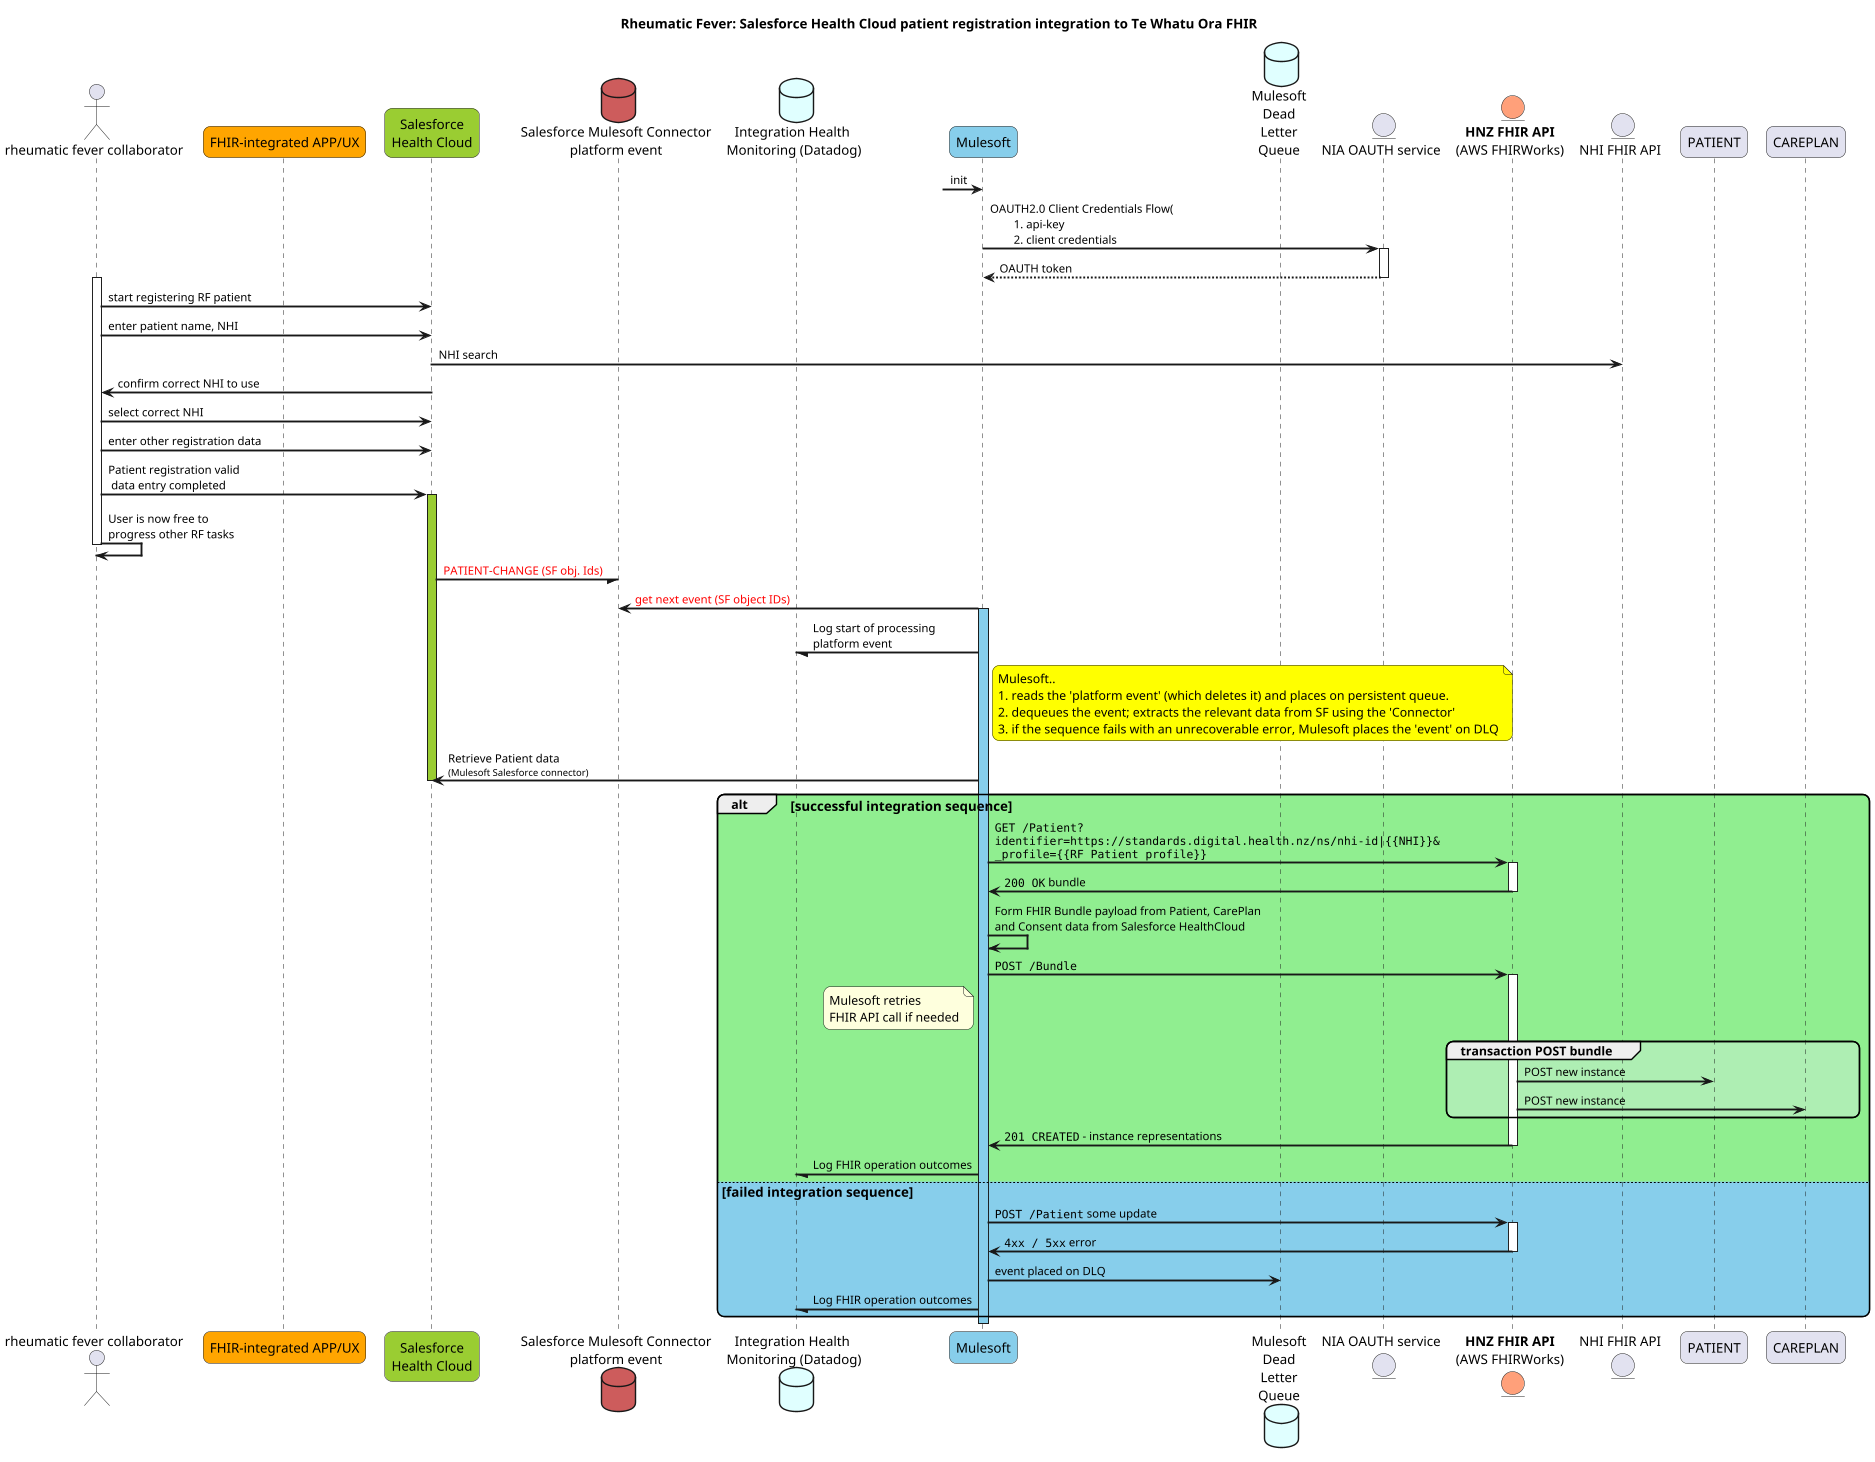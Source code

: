 @startuml seq-SF-to-FHIR-integration


autonumber "<b> 00"

skinparam ArrowFontSize 16
skinparam BoxPadding 10
skinparam dpi 400
skinparam MaxMessageSize 350
skinparam NoteFontSize 13
skinparam ParticipantPadding 5
skinparam responseMessageBelowArrow true
skinparam roundcorner 15
skinparam sequenceArrowThickness 2
skinparam SequenceMessageAlignment left
skinparam ArrowFontSize 12
skinparam sequenceStyle uml2
skinparam sequencegroupfontsize 14
' semi-transparent sequence groups!
' see https://sarafian.github.io/tips/2021/03/11/plantuml-tips-tricks-1.html#:~:text=responseMessageBelowArrow-,Semi,-transparent%20group%20backgrounds
skinparam SequenceGroupBodyBackgroundColor #EEEEFF50

scale max 450 width


'' ** page 1
title "Rheumatic Fever: Salesforce Health Cloud patient registration integration to Te Whatu Ora FHIR"

actor "rheumatic fever collaborator" as USER
participant "FHIR-integrated APP/UX" as APIC #Orange
participant "Salesforce\nHealth Cloud" as OLLIE #YellowGreen
database "Salesforce Mulesoft Connector\nplatform event" as SHIFTER #IndianRed
database "Integration Health \nMonitoring (Datadog)" as WATCHDOG #LightCyan
participant "Mulesoft" as TILLY #SkyBlue

database "Mulesoft\nDead\nLetter\nQueue" as DLQ #LightCyan

  entity "NIA OAUTH service" as WICKET
  entity "**HNZ FHIR API**\n(AWS FHIRWorks)" as FHIR #LightSalmon


entity "NHI FHIR API" as NHI

autonumber stop

?-> TILLY: init
TILLY -> WICKET++: OAUTH2.0 Client Credentials Flow(\n\t1. api-key\n\t2. client credentials 
return OAUTH token

activate USER
USER -> OLLIE: start registering RF patient 
USER -> OLLIE: enter patient name, NHI 
OLLIE -> NHI: NHI search
OLLIE -> USER: confirm correct NHI to use
USER -> OLLIE: select correct NHI
USER -> OLLIE: enter other registration data
USER -> OLLIE++ #YellowGreen: Patient registration valid\n data entry completed

USER -> USER:  User is now free to \nprogress other RF tasks
deactivate USER

OLLIE -/ SHIFTER #IndianRed: <color:red>PATIENT-CHANGE (SF obj. Ids)
'note right of SHIFTER #Yellow: Platform events stored \nfor up to 3 days for replay if needed
TILLY -> SHIFTER #SkyBlue: <color:red>get next event (SF object IDs)
activate TILLY #SkyBlue

TILLY -/ WATCHDOG: Log start of processing \nplatform event

note right of TILLY #Yellow
  Mulesoft..
  1. reads the 'platform event' (which deletes it) and places on persistent queue.
  2. dequeues the event; extracts the relevant data from SF using the 'Connector'
  3. if the sequence fails with an unrecoverable error, Mulesoft places the 'event' on DLQ
endnote

TILLY -> OLLIE: Retrieve Patient data \n<size:10>(Mulesoft Salesforce connector)
deactivate OLLIE

alt #LightGreen successful integration sequence

  TILLY -> FHIR++: ""GET /Patient?""\n""identifier=https://standards.digital.health.nz/ns/nhi-id|{{NHI}}&""\n""_profile={{RF Patient profile}}""
  FHIR -> TILLY--: ""200 OK"" bundle

  TILLY -> TILLY: Form FHIR Bundle payload from Patient, CarePlan \nand Consent data from Salesforce HealthCloud
  TILLY -> FHIR++: ""POST /Bundle""
  note left of TILLY: Mulesoft retries \nFHIR API call if needed
  group transaction POST bundle
    FHIR -> PATIENT: POST new instance
    FHIR -> CAREPLAN: POST new instance
  end

  FHIR -> TILLY--: ""201 CREATED"" - instance representations 
  TILLY -/ WATCHDOG: Log FHIR operation outcomes

else #SkyBlue failed integration sequence

  TILLY -> FHIR++: ""POST /Patient"" some update
  FHIR -> TILLY--: ""4xx / 5xx"" error

  TILLY -> DLQ: event placed on DLQ
  TILLY -/ WATCHDOG: Log FHIR operation outcomes
end


deactivate TILLY 


@enduml